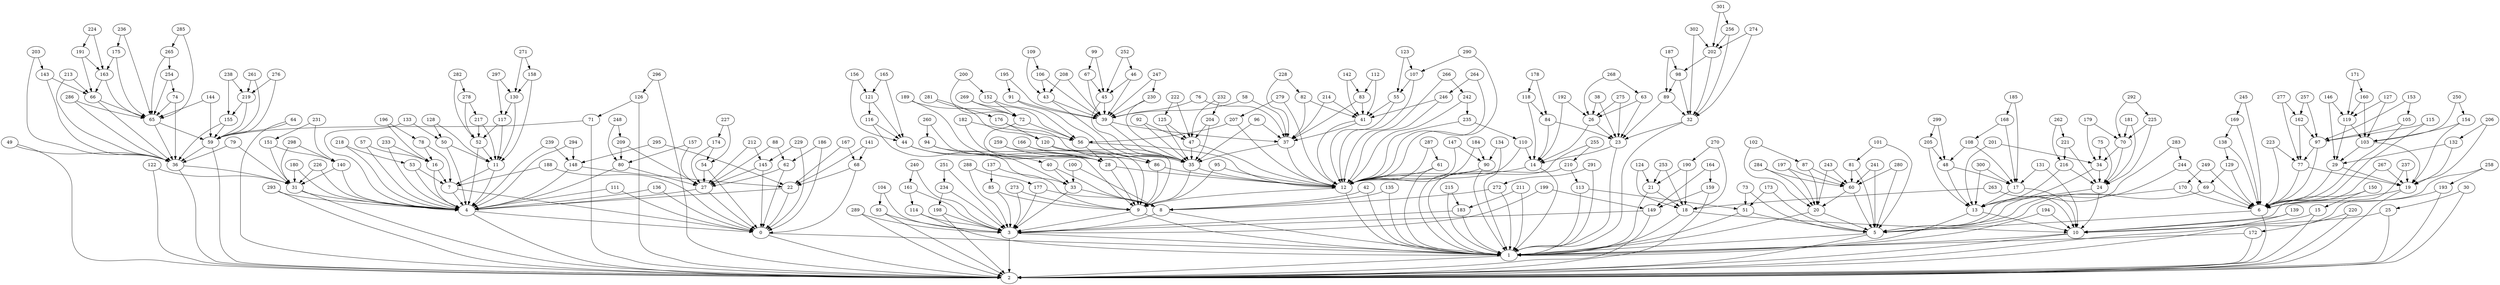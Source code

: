 digraph {0 -> 1[Label=9];
0 -> 2[Label=10];
1 -> 2[Label=1];
3 -> 1[Label=3];
3 -> 2[Label=9];
4 -> 0[Label=3];
4 -> 2[Label=8];
5 -> 1[Label=3];
5 -> 2[Label=7];
6 -> 5[Label=6];
6 -> 2[Label=2];
7 -> 4[Label=5];
7 -> 0[Label=4];
8 -> 3[Label=2];
8 -> 1[Label=10];
9 -> 3[Label=7];
9 -> 1[Label=10];
10 -> 1[Label=6];
10 -> 2[Label=6];
11 -> 7[Label=8];
11 -> 4[Label=8];
12 -> 9[Label=1];
12 -> 1[Label=7];
13 -> 10[Label=9];
13 -> 1[Label=6];
14 -> 12[Label=9];
14 -> 1[Label=8];
15 -> 10[Label=7];
15 -> 2[Label=2];
16 -> 7[Label=4];
16 -> 4[Label=6];
17 -> 13[Label=3];
17 -> 10[Label=9];
18 -> 10[Label=7];
18 -> 1[Label=2];
19 -> 6[Label=5];
19 -> 2[Label=1];
20 -> 5[Label=2];
20 -> 1[Label=6];
21 -> 18[Label=10];
21 -> 1[Label=9];
22 -> 4[Label=6];
22 -> 0[Label=9];
23 -> 14[Label=2];
23 -> 1[Label=3];
24 -> 13[Label=6];
24 -> 10[Label=6];
25 -> 10[Label=5];
25 -> 2[Label=3];
26 -> 23[Label=9];
26 -> 14[Label=5];
27 -> 4[Label=8];
27 -> 0[Label=8];
28 -> 12[Label=10];
28 -> 9[Label=7];
29 -> 19[Label=3];
29 -> 6[Label=1];
30 -> 25[Label=2];
30 -> 2[Label=7];
31 -> 4[Label=9];
31 -> 2[Label=8];
32 -> 23[Label=1];
32 -> 1[Label=9];
33 -> 8[Label=6];
33 -> 3[Label=7];
34 -> 24[Label=7];
34 -> 13[Label=1];
35 -> 12[Label=2];
35 -> 9[Label=9];
36 -> 31[Label=8];
36 -> 2[Label=4];
37 -> 35[Label=9];
37 -> 12[Label=6];
38 -> 26[Label=7];
38 -> 23[Label=8];
39 -> 37[Label=10];
39 -> 35[Label=7];
40 -> 33[Label=5];
40 -> 8[Label=4];
41 -> 37[Label=1];
41 -> 12[Label=8];
42 -> 8[Label=7];
42 -> 1[Label=1];
43 -> 39[Label=8];
43 -> 35[Label=9];
44 -> 40[Label=5];
44 -> 33[Label=3];
45 -> 39[Label=2];
45 -> 35[Label=5];
46 -> 45[Label=2];
46 -> 39[Label=10];
47 -> 35[Label=9];
47 -> 12[Label=6];
48 -> 17[Label=9];
48 -> 13[Label=4];
49 -> 36[Label=7];
49 -> 2[Label=6];
50 -> 11[Label=8];
50 -> 4[Label=8];
51 -> 5[Label=7];
51 -> 1[Label=2];
52 -> 11[Label=10];
52 -> 4[Label=1];
53 -> 7[Label=2];
53 -> 4[Label=5];
54 -> 27[Label=7];
54 -> 0[Label=3];
55 -> 41[Label=6];
55 -> 12[Label=1];
56 -> 28[Label=5];
56 -> 12[Label=5];
57 -> 16[Label=3];
57 -> 4[Label=6];
58 -> 39[Label=5];
58 -> 37[Label=5];
59 -> 36[Label=1];
59 -> 2[Label=10];
60 -> 20[Label=1];
60 -> 5[Label=6];
61 -> 12[Label=10];
61 -> 1[Label=6];
62 -> 27[Label=1];
62 -> 0[Label=9];
63 -> 26[Label=8];
63 -> 23[Label=7];
64 -> 59[Label=5];
64 -> 2[Label=4];
65 -> 59[Label=5];
65 -> 36[Label=4];
66 -> 65[Label=9];
66 -> 36[Label=4];
67 -> 45[Label=5];
67 -> 39[Label=9];
68 -> 22[Label=1];
68 -> 0[Label=10];
69 -> 6[Label=8];
69 -> 5[Label=9];
70 -> 34[Label=7];
70 -> 24[Label=3];
71 -> 59[Label=3];
71 -> 2[Label=8];
72 -> 56[Label=1];
72 -> 28[Label=5];
73 -> 51[Label=7];
73 -> 5[Label=3];
74 -> 65[Label=10];
74 -> 36[Label=2];
75 -> 34[Label=9];
75 -> 24[Label=10];
76 -> 39[Label=10];
76 -> 37[Label=6];
77 -> 19[Label=6];
77 -> 6[Label=8];
78 -> 16[Label=7];
78 -> 7[Label=9];
79 -> 36[Label=5];
79 -> 31[Label=9];
80 -> 27[Label=1];
80 -> 4[Label=3];
81 -> 60[Label=1];
81 -> 5[Label=2];
82 -> 41[Label=3];
82 -> 37[Label=1];
83 -> 41[Label=10];
83 -> 37[Label=5];
84 -> 23[Label=6];
84 -> 14[Label=2];
85 -> 9[Label=1];
85 -> 3[Label=6];
86 -> 12[Label=3];
86 -> 9[Label=10];
87 -> 60[Label=1];
87 -> 20[Label=5];
88 -> 62[Label=1];
88 -> 27[Label=3];
89 -> 32[Label=1];
89 -> 23[Label=5];
90 -> 12[Label=6];
90 -> 1[Label=8];
91 -> 39[Label=3];
91 -> 35[Label=1];
92 -> 47[Label=8];
92 -> 35[Label=7];
93 -> 3[Label=9];
93 -> 2[Label=9];
94 -> 28[Label=4];
94 -> 9[Label=7];
95 -> 12[Label=1];
95 -> 9[Label=4];
96 -> 37[Label=9];
96 -> 35[Label=10];
97 -> 77[Label=10];
97 -> 6[Label=8];
98 -> 89[Label=5];
98 -> 32[Label=7];
99 -> 67[Label=10];
99 -> 45[Label=5];
100 -> 33[Label=1];
100 -> 8[Label=3];
101 -> 81[Label=9];
101 -> 5[Label=6];
102 -> 87[Label=2];
102 -> 20[Label=6];
103 -> 29[Label=7];
103 -> 19[Label=7];
104 -> 93[Label=9];
104 -> 3[Label=10];
105 -> 97[Label=10];
105 -> 6[Label=2];
106 -> 43[Label=4];
106 -> 39[Label=1];
107 -> 55[Label=2];
107 -> 12[Label=7];
108 -> 48[Label=8];
108 -> 17[Label=3];
109 -> 106[Label=7];
109 -> 43[Label=2];
110 -> 14[Label=1];
110 -> 12[Label=4];
111 -> 4[Label=3];
111 -> 0[Label=5];
112 -> 83[Label=9];
112 -> 41[Label=2];
113 -> 51[Label=10];
113 -> 1[Label=5];
114 -> 3[Label=5];
114 -> 1[Label=1];
115 -> 97[Label=9];
115 -> 6[Label=1];
116 -> 44[Label=3];
116 -> 33[Label=6];
117 -> 52[Label=8];
117 -> 11[Label=3];
118 -> 84[Label=10];
118 -> 14[Label=4];
119 -> 103[Label=4];
119 -> 29[Label=1];
120 -> 35[Label=8];
120 -> 9[Label=7];
121 -> 116[Label=9];
121 -> 44[Label=4];
122 -> 31[Label=8];
122 -> 2[Label=7];
123 -> 107[Label=4];
123 -> 55[Label=7];
124 -> 21[Label=1];
124 -> 18[Label=8];
125 -> 47[Label=1];
125 -> 35[Label=6];
126 -> 71[Label=10];
126 -> 2[Label=3];
127 -> 119[Label=6];
127 -> 103[Label=7];
128 -> 50[Label=2];
128 -> 11[Label=6];
129 -> 69[Label=2];
129 -> 6[Label=8];
130 -> 117[Label=6];
130 -> 11[Label=8];
131 -> 17[Label=7];
131 -> 10[Label=2];
132 -> 29[Label=9];
132 -> 19[Label=9];
133 -> 50[Label=2];
133 -> 4[Label=7];
134 -> 90[Label=3];
134 -> 1[Label=7];
135 -> 8[Label=1];
135 -> 1[Label=4];
136 -> 4[Label=10];
136 -> 0[Label=6];
137 -> 85[Label=2];
137 -> 9[Label=9];
138 -> 129[Label=4];
138 -> 6[Label=4];
139 -> 10[Label=3];
139 -> 2[Label=1];
140 -> 31[Label=8];
140 -> 4[Label=9];
141 -> 68[Label=3];
141 -> 22[Label=7];
142 -> 83[Label=4];
142 -> 41[Label=9];
143 -> 66[Label=4];
143 -> 36[Label=10];
144 -> 65[Label=1];
144 -> 59[Label=5];
145 -> 27[Label=10];
145 -> 0[Label=9];
146 -> 119[Label=7];
146 -> 29[Label=2];
147 -> 90[Label=8];
147 -> 12[Label=4];
148 -> 22[Label=6];
148 -> 4[Label=8];
149 -> 3[Label=6];
149 -> 2[Label=7];
150 -> 15[Label=7];
150 -> 10[Label=6];
151 -> 140[Label=9];
151 -> 31[Label=9];
152 -> 72[Label=7];
152 -> 56[Label=7];
153 -> 105[Label=10];
153 -> 97[Label=6];
154 -> 103[Label=3];
154 -> 19[Label=4];
155 -> 59[Label=8];
155 -> 36[Label=4];
156 -> 121[Label=5];
156 -> 44[Label=7];
157 -> 80[Label=6];
157 -> 27[Label=9];
158 -> 130[Label=10];
158 -> 11[Label=3];
159 -> 149[Label=7];
159 -> 2[Label=10];
160 -> 119[Label=3];
160 -> 103[Label=7];
161 -> 114[Label=4];
161 -> 3[Label=4];
162 -> 97[Label=10];
162 -> 77[Label=5];
163 -> 66[Label=4];
163 -> 65[Label=9];
164 -> 159[Label=4];
164 -> 149[Label=10];
165 -> 121[Label=8];
165 -> 44[Label=3];
166 -> 86[Label=2];
166 -> 9[Label=4];
167 -> 68[Label=1];
167 -> 22[Label=4];
168 -> 108[Label=7];
168 -> 17[Label=3];
169 -> 138[Label=1];
169 -> 6[Label=8];
170 -> 6[Label=4];
170 -> 5[Label=10];
171 -> 160[Label=8];
171 -> 119[Label=8];
172 -> 1[Label=6];
172 -> 2[Label=2];
173 -> 51[Label=7];
173 -> 5[Label=5];
174 -> 54[Label=7];
174 -> 27[Label=9];
175 -> 163[Label=1];
175 -> 65[Label=4];
176 -> 120[Label=2];
176 -> 35[Label=3];
177 -> 8[Label=5];
177 -> 3[Label=10];
178 -> 118[Label=3];
178 -> 84[Label=4];
179 -> 70[Label=3];
179 -> 34[Label=1];
180 -> 31[Label=7];
180 -> 4[Label=5];
181 -> 70[Label=3];
181 -> 24[Label=10];
182 -> 56[Label=2];
182 -> 28[Label=2];
183 -> 3[Label=1];
183 -> 1[Label=1];
184 -> 90[Label=1];
184 -> 12[Label=5];
185 -> 168[Label=1];
185 -> 17[Label=9];
186 -> 62[Label=9];
186 -> 0[Label=6];
187 -> 98[Label=7];
187 -> 89[Label=7];
188 -> 7[Label=10];
188 -> 0[Label=1];
189 -> 72[Label=1];
189 -> 28[Label=2];
190 -> 21[Label=10];
190 -> 18[Label=6];
191 -> 163[Label=10];
191 -> 66[Label=2];
192 -> 26[Label=6];
192 -> 14[Label=8];
193 -> 6[Label=1];
193 -> 2[Label=3];
194 -> 10[Label=3];
194 -> 1[Label=3];
195 -> 91[Label=8];
195 -> 39[Label=6];
196 -> 78[Label=6];
196 -> 16[Label=3];
197 -> 60[Label=1];
197 -> 20[Label=9];
198 -> 3[Label=4];
198 -> 2[Label=6];
199 -> 149[Label=7];
199 -> 3[Label=8];
200 -> 152[Label=5];
200 -> 72[Label=8];
201 -> 34[Label=4];
201 -> 13[Label=3];
202 -> 98[Label=5];
202 -> 32[Label=10];
203 -> 143[Label=8];
203 -> 36[Label=5];
204 -> 47[Label=2];
204 -> 35[Label=4];
205 -> 48[Label=10];
205 -> 13[Label=1];
206 -> 132[Label=1];
206 -> 19[Label=2];
207 -> 56[Label=7];
207 -> 12[Label=1];
208 -> 43[Label=8];
208 -> 39[Label=3];
209 -> 80[Label=9];
209 -> 27[Label=8];
210 -> 113[Label=1];
210 -> 1[Label=5];
211 -> 183[Label=10];
211 -> 1[Label=1];
212 -> 145[Label=7];
212 -> 27[Label=7];
213 -> 66[Label=9];
213 -> 36[Label=4];
214 -> 41[Label=4];
214 -> 37[Label=2];
215 -> 183[Label=1];
215 -> 1[Label=7];
216 -> 24[Label=7];
216 -> 13[Label=1];
217 -> 52[Label=10];
217 -> 11[Label=9];
218 -> 53[Label=9];
218 -> 4[Label=9];
219 -> 155[Label=4];
219 -> 59[Label=3];
220 -> 172[Label=8];
220 -> 2[Label=6];
221 -> 216[Label=2];
221 -> 24[Label=3];
222 -> 125[Label=8];
222 -> 47[Label=5];
223 -> 77[Label=10];
223 -> 6[Label=5];
224 -> 191[Label=7];
224 -> 163[Label=4];
225 -> 70[Label=10];
225 -> 24[Label=4];
226 -> 31[Label=6];
226 -> 4[Label=6];
227 -> 174[Label=10];
227 -> 54[Label=5];
228 -> 82[Label=8];
228 -> 37[Label=1];
229 -> 145[Label=8];
229 -> 0[Label=10];
230 -> 39[Label=7];
230 -> 35[Label=5];
231 -> 151[Label=4];
231 -> 140[Label=1];
232 -> 204[Label=8];
232 -> 47[Label=3];
233 -> 16[Label=10];
233 -> 4[Label=8];
234 -> 198[Label=6];
234 -> 3[Label=6];
235 -> 110[Label=3];
235 -> 12[Label=10];
236 -> 175[Label=1];
236 -> 65[Label=8];
237 -> 19[Label=8];
237 -> 2[Label=10];
238 -> 219[Label=8];
238 -> 155[Label=2];
239 -> 148[Label=8];
239 -> 4[Label=9];
240 -> 161[Label=10];
240 -> 3[Label=9];
241 -> 60[Label=3];
241 -> 5[Label=4];
242 -> 235[Label=3];
242 -> 12[Label=3];
243 -> 60[Label=3];
243 -> 20[Label=3];
244 -> 69[Label=10];
244 -> 5[Label=8];
245 -> 169[Label=5];
245 -> 6[Label=2];
246 -> 41[Label=8];
246 -> 12[Label=1];
247 -> 230[Label=9];
247 -> 39[Label=2];
248 -> 209[Label=8];
248 -> 80[Label=3];
249 -> 170[Label=5];
249 -> 6[Label=5];
250 -> 154[Label=2];
250 -> 103[Label=5];
251 -> 234[Label=10];
251 -> 3[Label=3];
252 -> 46[Label=3];
252 -> 45[Label=1];
253 -> 21[Label=3];
253 -> 18[Label=4];
254 -> 74[Label=4];
254 -> 65[Label=1];
255 -> 210[Label=4];
255 -> 1[Label=4];
256 -> 202[Label=1];
256 -> 32[Label=9];
257 -> 162[Label=3];
257 -> 97[Label=6];
258 -> 193[Label=1];
258 -> 6[Label=6];
259 -> 86[Label=10];
259 -> 9[Label=10];
260 -> 94[Label=1];
260 -> 28[Label=1];
261 -> 219[Label=8];
261 -> 59[Label=2];
262 -> 221[Label=3];
262 -> 216[Label=9];
263 -> 18[Label=8];
263 -> 10[Label=8];
264 -> 246[Label=5];
264 -> 12[Label=4];
265 -> 254[Label=7];
265 -> 65[Label=6];
266 -> 242[Label=9];
266 -> 12[Label=4];
267 -> 19[Label=6];
267 -> 6[Label=9];
268 -> 63[Label=6];
268 -> 26[Label=4];
269 -> 72[Label=3];
269 -> 56[Label=7];
270 -> 190[Label=8];
270 -> 18[Label=7];
271 -> 158[Label=10];
271 -> 130[Label=7];
272 -> 8[Label=2];
272 -> 1[Label=10];
273 -> 9[Label=5];
273 -> 3[Label=3];
274 -> 202[Label=9];
274 -> 32[Label=1];
275 -> 26[Label=10];
275 -> 23[Label=10];
276 -> 219[Label=9];
276 -> 59[Label=8];
277 -> 162[Label=8];
277 -> 77[Label=6];
278 -> 217[Label=2];
278 -> 52[Label=1];
279 -> 207[Label=4];
279 -> 12[Label=1];
280 -> 60[Label=1];
280 -> 5[Label=7];
281 -> 176[Label=7];
281 -> 120[Label=9];
282 -> 278[Label=3];
282 -> 52[Label=8];
283 -> 244[Label=9];
283 -> 5[Label=1];
284 -> 60[Label=9];
284 -> 20[Label=7];
285 -> 265[Label=9];
285 -> 65[Label=6];
286 -> 65[Label=7];
286 -> 36[Label=10];
287 -> 61[Label=4];
287 -> 12[Label=8];
288 -> 177[Label=2];
288 -> 3[Label=8];
289 -> 3[Label=5];
289 -> 2[Label=3];
290 -> 107[Label=2];
290 -> 12[Label=2];
291 -> 272[Label=7];
291 -> 1[Label=9];
292 -> 225[Label=8];
292 -> 70[Label=7];
293 -> 4[Label=6];
293 -> 2[Label=4];
294 -> 148[Label=2];
294 -> 4[Label=6];
295 -> 148[Label=1];
295 -> 22[Label=6];
296 -> 126[Label=1];
296 -> 2[Label=1];
297 -> 130[Label=6];
297 -> 117[Label=10];
298 -> 140[Label=4];
298 -> 31[Label=7];
299 -> 205[Label=1];
299 -> 48[Label=2];
300 -> 17[Label=4];
300 -> 13[Label=7];
301 -> 256[Label=5];
301 -> 202[Label=2];
302 -> 202[Label=8];
302 -> 32[Label=5];
}